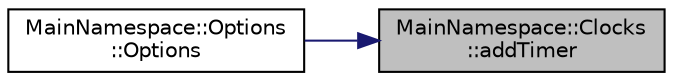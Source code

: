 digraph "MainNamespace::Clocks::addTimer"
{
 // INTERACTIVE_SVG=YES
 // LATEX_PDF_SIZE
  edge [fontname="Helvetica",fontsize="10",labelfontname="Helvetica",labelfontsize="10"];
  node [fontname="Helvetica",fontsize="10",shape=record];
  rankdir="RL";
  Node1 [label="MainNamespace::Clocks\l::addTimer",height=0.2,width=0.4,color="black", fillcolor="grey75", style="filled", fontcolor="black",tooltip=" "];
  Node1 -> Node2 [dir="back",color="midnightblue",fontsize="10",style="solid",fontname="Helvetica"];
  Node2 [label="MainNamespace::Options\l::Options",height=0.2,width=0.4,color="black", fillcolor="white", style="filled",URL="$struct_main_namespace_1_1_options.html#a4db6a2fafb09fb140ca8dd77786dce3c",tooltip=" "];
}
